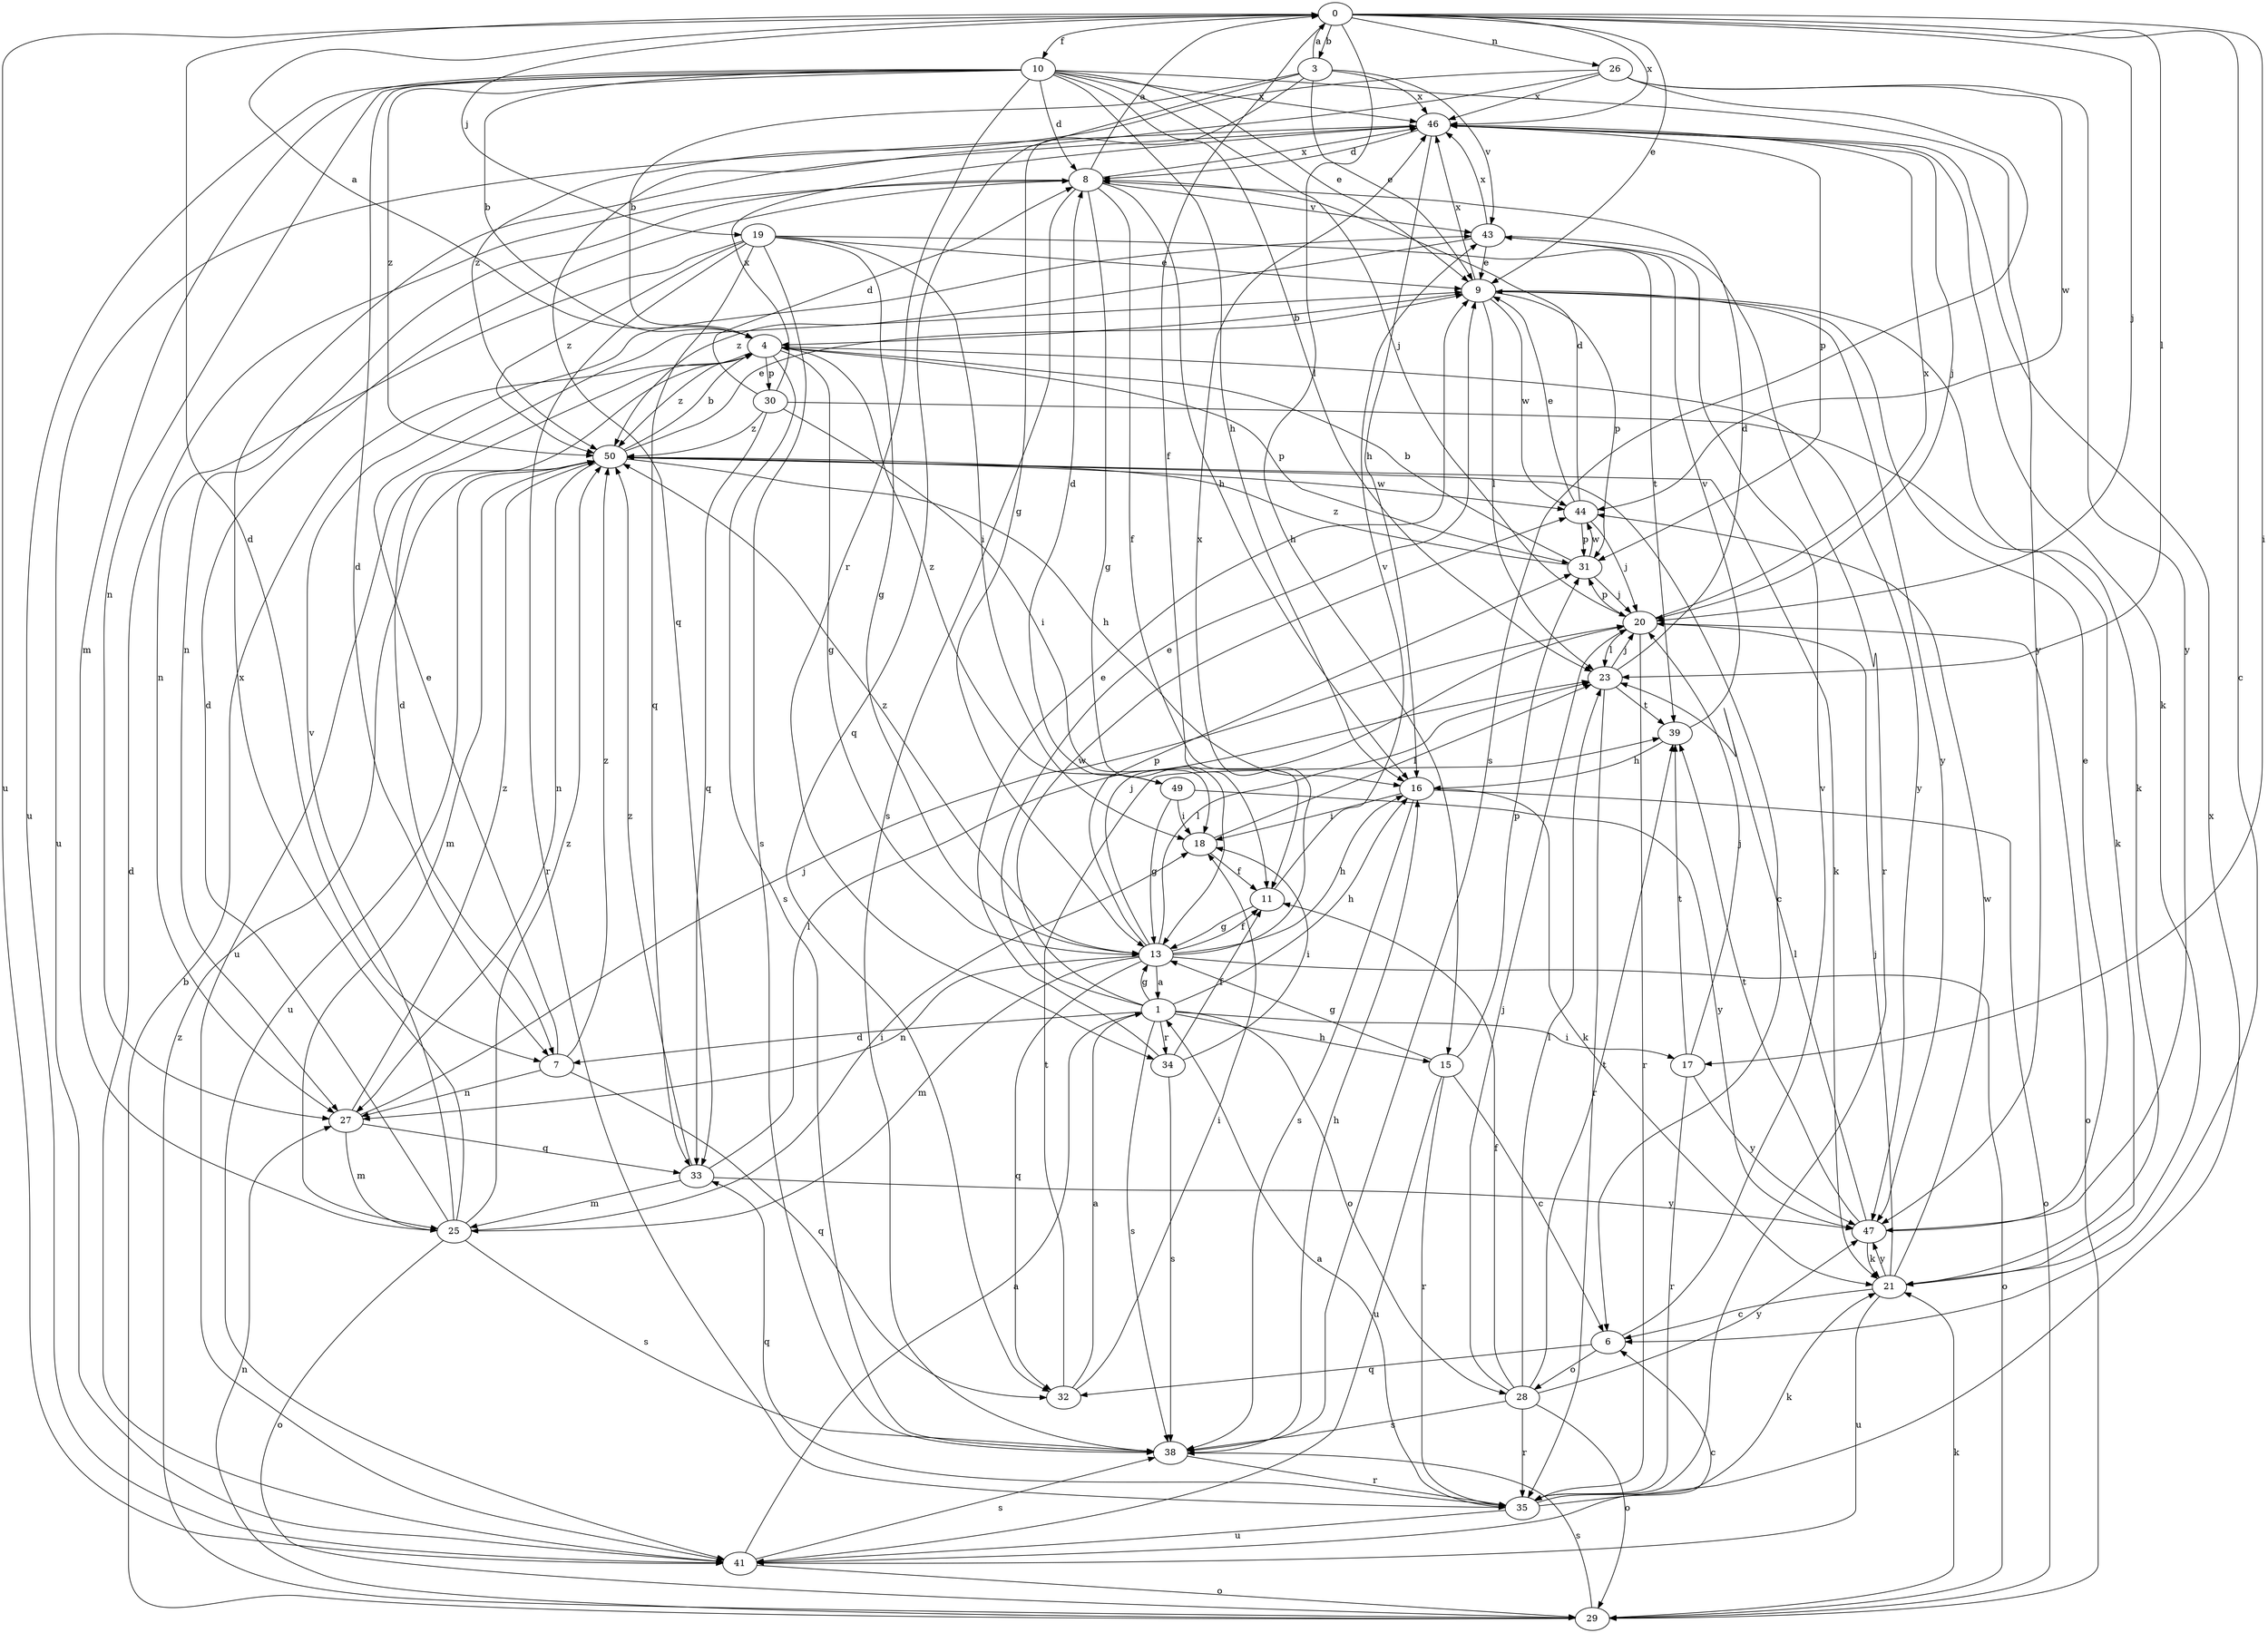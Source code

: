 strict digraph  {
0;
1;
3;
4;
6;
7;
8;
9;
10;
11;
13;
15;
16;
17;
18;
19;
20;
21;
23;
25;
26;
27;
28;
29;
30;
31;
32;
33;
34;
35;
38;
39;
41;
43;
44;
46;
47;
49;
50;
0 -> 3  [label=b];
0 -> 6  [label=c];
0 -> 7  [label=d];
0 -> 9  [label=e];
0 -> 10  [label=f];
0 -> 11  [label=f];
0 -> 15  [label=h];
0 -> 17  [label=i];
0 -> 19  [label=j];
0 -> 20  [label=j];
0 -> 23  [label=l];
0 -> 26  [label=n];
0 -> 41  [label=u];
0 -> 46  [label=x];
1 -> 7  [label=d];
1 -> 9  [label=e];
1 -> 13  [label=g];
1 -> 15  [label=h];
1 -> 16  [label=h];
1 -> 17  [label=i];
1 -> 28  [label=o];
1 -> 34  [label=r];
1 -> 38  [label=s];
1 -> 44  [label=w];
3 -> 0  [label=a];
3 -> 4  [label=b];
3 -> 9  [label=e];
3 -> 13  [label=g];
3 -> 32  [label=q];
3 -> 43  [label=v];
3 -> 46  [label=x];
4 -> 0  [label=a];
4 -> 7  [label=d];
4 -> 13  [label=g];
4 -> 30  [label=p];
4 -> 31  [label=p];
4 -> 38  [label=s];
4 -> 41  [label=u];
4 -> 47  [label=y];
4 -> 49  [label=z];
4 -> 50  [label=z];
6 -> 28  [label=o];
6 -> 32  [label=q];
6 -> 43  [label=v];
7 -> 9  [label=e];
7 -> 27  [label=n];
7 -> 32  [label=q];
7 -> 50  [label=z];
8 -> 0  [label=a];
8 -> 11  [label=f];
8 -> 13  [label=g];
8 -> 16  [label=h];
8 -> 27  [label=n];
8 -> 38  [label=s];
8 -> 43  [label=v];
8 -> 46  [label=x];
9 -> 4  [label=b];
9 -> 21  [label=k];
9 -> 23  [label=l];
9 -> 31  [label=p];
9 -> 44  [label=w];
9 -> 46  [label=x];
9 -> 47  [label=y];
10 -> 4  [label=b];
10 -> 7  [label=d];
10 -> 8  [label=d];
10 -> 9  [label=e];
10 -> 16  [label=h];
10 -> 20  [label=j];
10 -> 23  [label=l];
10 -> 25  [label=m];
10 -> 27  [label=n];
10 -> 34  [label=r];
10 -> 41  [label=u];
10 -> 46  [label=x];
10 -> 47  [label=y];
10 -> 50  [label=z];
11 -> 13  [label=g];
11 -> 43  [label=v];
13 -> 1  [label=a];
13 -> 11  [label=f];
13 -> 16  [label=h];
13 -> 20  [label=j];
13 -> 23  [label=l];
13 -> 25  [label=m];
13 -> 27  [label=n];
13 -> 29  [label=o];
13 -> 31  [label=p];
13 -> 32  [label=q];
13 -> 46  [label=x];
13 -> 50  [label=z];
15 -> 6  [label=c];
15 -> 13  [label=g];
15 -> 31  [label=p];
15 -> 35  [label=r];
15 -> 41  [label=u];
16 -> 18  [label=i];
16 -> 21  [label=k];
16 -> 29  [label=o];
16 -> 38  [label=s];
17 -> 20  [label=j];
17 -> 35  [label=r];
17 -> 39  [label=t];
17 -> 47  [label=y];
18 -> 11  [label=f];
18 -> 23  [label=l];
19 -> 9  [label=e];
19 -> 13  [label=g];
19 -> 18  [label=i];
19 -> 27  [label=n];
19 -> 33  [label=q];
19 -> 35  [label=r];
19 -> 38  [label=s];
19 -> 39  [label=t];
19 -> 50  [label=z];
20 -> 23  [label=l];
20 -> 29  [label=o];
20 -> 31  [label=p];
20 -> 35  [label=r];
20 -> 46  [label=x];
21 -> 6  [label=c];
21 -> 20  [label=j];
21 -> 41  [label=u];
21 -> 44  [label=w];
21 -> 47  [label=y];
23 -> 8  [label=d];
23 -> 20  [label=j];
23 -> 35  [label=r];
23 -> 39  [label=t];
25 -> 8  [label=d];
25 -> 18  [label=i];
25 -> 29  [label=o];
25 -> 38  [label=s];
25 -> 43  [label=v];
25 -> 46  [label=x];
25 -> 50  [label=z];
26 -> 33  [label=q];
26 -> 38  [label=s];
26 -> 44  [label=w];
26 -> 46  [label=x];
26 -> 47  [label=y];
26 -> 50  [label=z];
27 -> 20  [label=j];
27 -> 25  [label=m];
27 -> 33  [label=q];
27 -> 50  [label=z];
28 -> 11  [label=f];
28 -> 20  [label=j];
28 -> 23  [label=l];
28 -> 29  [label=o];
28 -> 35  [label=r];
28 -> 38  [label=s];
28 -> 39  [label=t];
28 -> 47  [label=y];
29 -> 4  [label=b];
29 -> 21  [label=k];
29 -> 27  [label=n];
29 -> 38  [label=s];
29 -> 50  [label=z];
30 -> 8  [label=d];
30 -> 18  [label=i];
30 -> 21  [label=k];
30 -> 33  [label=q];
30 -> 46  [label=x];
30 -> 50  [label=z];
31 -> 4  [label=b];
31 -> 20  [label=j];
31 -> 44  [label=w];
31 -> 50  [label=z];
32 -> 1  [label=a];
32 -> 18  [label=i];
32 -> 39  [label=t];
33 -> 23  [label=l];
33 -> 25  [label=m];
33 -> 47  [label=y];
33 -> 50  [label=z];
34 -> 9  [label=e];
34 -> 11  [label=f];
34 -> 18  [label=i];
34 -> 38  [label=s];
35 -> 1  [label=a];
35 -> 21  [label=k];
35 -> 33  [label=q];
35 -> 41  [label=u];
35 -> 46  [label=x];
38 -> 16  [label=h];
38 -> 35  [label=r];
39 -> 16  [label=h];
39 -> 43  [label=v];
41 -> 1  [label=a];
41 -> 6  [label=c];
41 -> 8  [label=d];
41 -> 29  [label=o];
41 -> 38  [label=s];
43 -> 9  [label=e];
43 -> 35  [label=r];
43 -> 46  [label=x];
43 -> 50  [label=z];
44 -> 8  [label=d];
44 -> 9  [label=e];
44 -> 20  [label=j];
44 -> 31  [label=p];
46 -> 8  [label=d];
46 -> 16  [label=h];
46 -> 20  [label=j];
46 -> 21  [label=k];
46 -> 31  [label=p];
46 -> 41  [label=u];
47 -> 9  [label=e];
47 -> 21  [label=k];
47 -> 23  [label=l];
47 -> 39  [label=t];
49 -> 8  [label=d];
49 -> 13  [label=g];
49 -> 18  [label=i];
49 -> 47  [label=y];
50 -> 4  [label=b];
50 -> 6  [label=c];
50 -> 9  [label=e];
50 -> 16  [label=h];
50 -> 21  [label=k];
50 -> 25  [label=m];
50 -> 27  [label=n];
50 -> 41  [label=u];
50 -> 44  [label=w];
}
